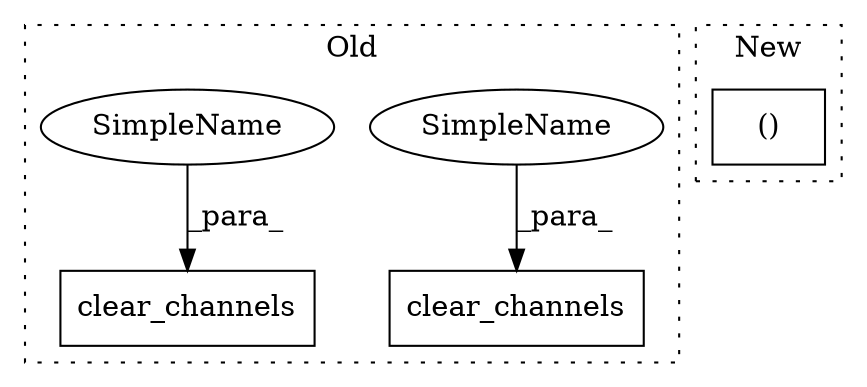 digraph G {
subgraph cluster0 {
1 [label="clear_channels" a="32" s="9955,9975" l="15,1" shape="box"];
3 [label="clear_channels" a="32" s="8453,8473" l="15,1" shape="box"];
4 [label="SimpleName" a="42" s="9970" l="5" shape="ellipse"];
5 [label="SimpleName" a="42" s="8468" l="5" shape="ellipse"];
label = "Old";
style="dotted";
}
subgraph cluster1 {
2 [label="()" a="106" s="9799" l="26" shape="box"];
label = "New";
style="dotted";
}
4 -> 1 [label="_para_"];
5 -> 3 [label="_para_"];
}